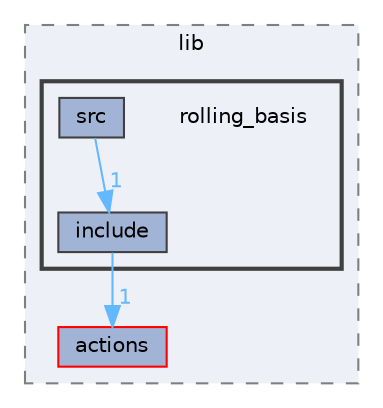 digraph "C:/Users/Howne/Documents/ESILV/DVB_CDR/teensy/lib/rolling_basis"
{
 // LATEX_PDF_SIZE
  bgcolor="transparent";
  edge [fontname=Helvetica,fontsize=10,labelfontname=Helvetica,labelfontsize=10];
  node [fontname=Helvetica,fontsize=10,shape=box,height=0.2,width=0.4];
  compound=true
  subgraph clusterdir_2513563efe9954356fb1c502ffa171d1 {
    graph [ bgcolor="#edf0f7", pencolor="grey50", label="lib", fontname=Helvetica,fontsize=10 style="filled,dashed", URL="dir_2513563efe9954356fb1c502ffa171d1.html",tooltip=""]
  dir_3d573d93e94e010b180a119451cd6b7d [label="actions", fillcolor="#a2b4d6", color="red", style="filled", URL="dir_3d573d93e94e010b180a119451cd6b7d.html",tooltip=""];
  subgraph clusterdir_6bf01ebd4827b1359a4af9fd5defe800 {
    graph [ bgcolor="#edf0f7", pencolor="grey25", label="", fontname=Helvetica,fontsize=10 style="filled,bold", URL="dir_6bf01ebd4827b1359a4af9fd5defe800.html",tooltip=""]
    dir_6bf01ebd4827b1359a4af9fd5defe800 [shape=plaintext, label="rolling_basis"];
  dir_44ad133a3a41f9427db365781992b843 [label="include", fillcolor="#a2b4d6", color="grey25", style="filled", URL="dir_44ad133a3a41f9427db365781992b843.html",tooltip=""];
  dir_3f5bc831e2effb871364b6c280620da4 [label="src", fillcolor="#a2b4d6", color="grey25", style="filled", URL="dir_3f5bc831e2effb871364b6c280620da4.html",tooltip=""];
  }
  }
  dir_44ad133a3a41f9427db365781992b843->dir_3d573d93e94e010b180a119451cd6b7d [headlabel="1", labeldistance=1.5 headhref="dir_000007_000000.html" href="dir_000007_000000.html" color="steelblue1" fontcolor="steelblue1"];
  dir_3f5bc831e2effb871364b6c280620da4->dir_44ad133a3a41f9427db365781992b843 [headlabel="1", labeldistance=1.5 headhref="dir_000015_000007.html" href="dir_000015_000007.html" color="steelblue1" fontcolor="steelblue1"];
}
